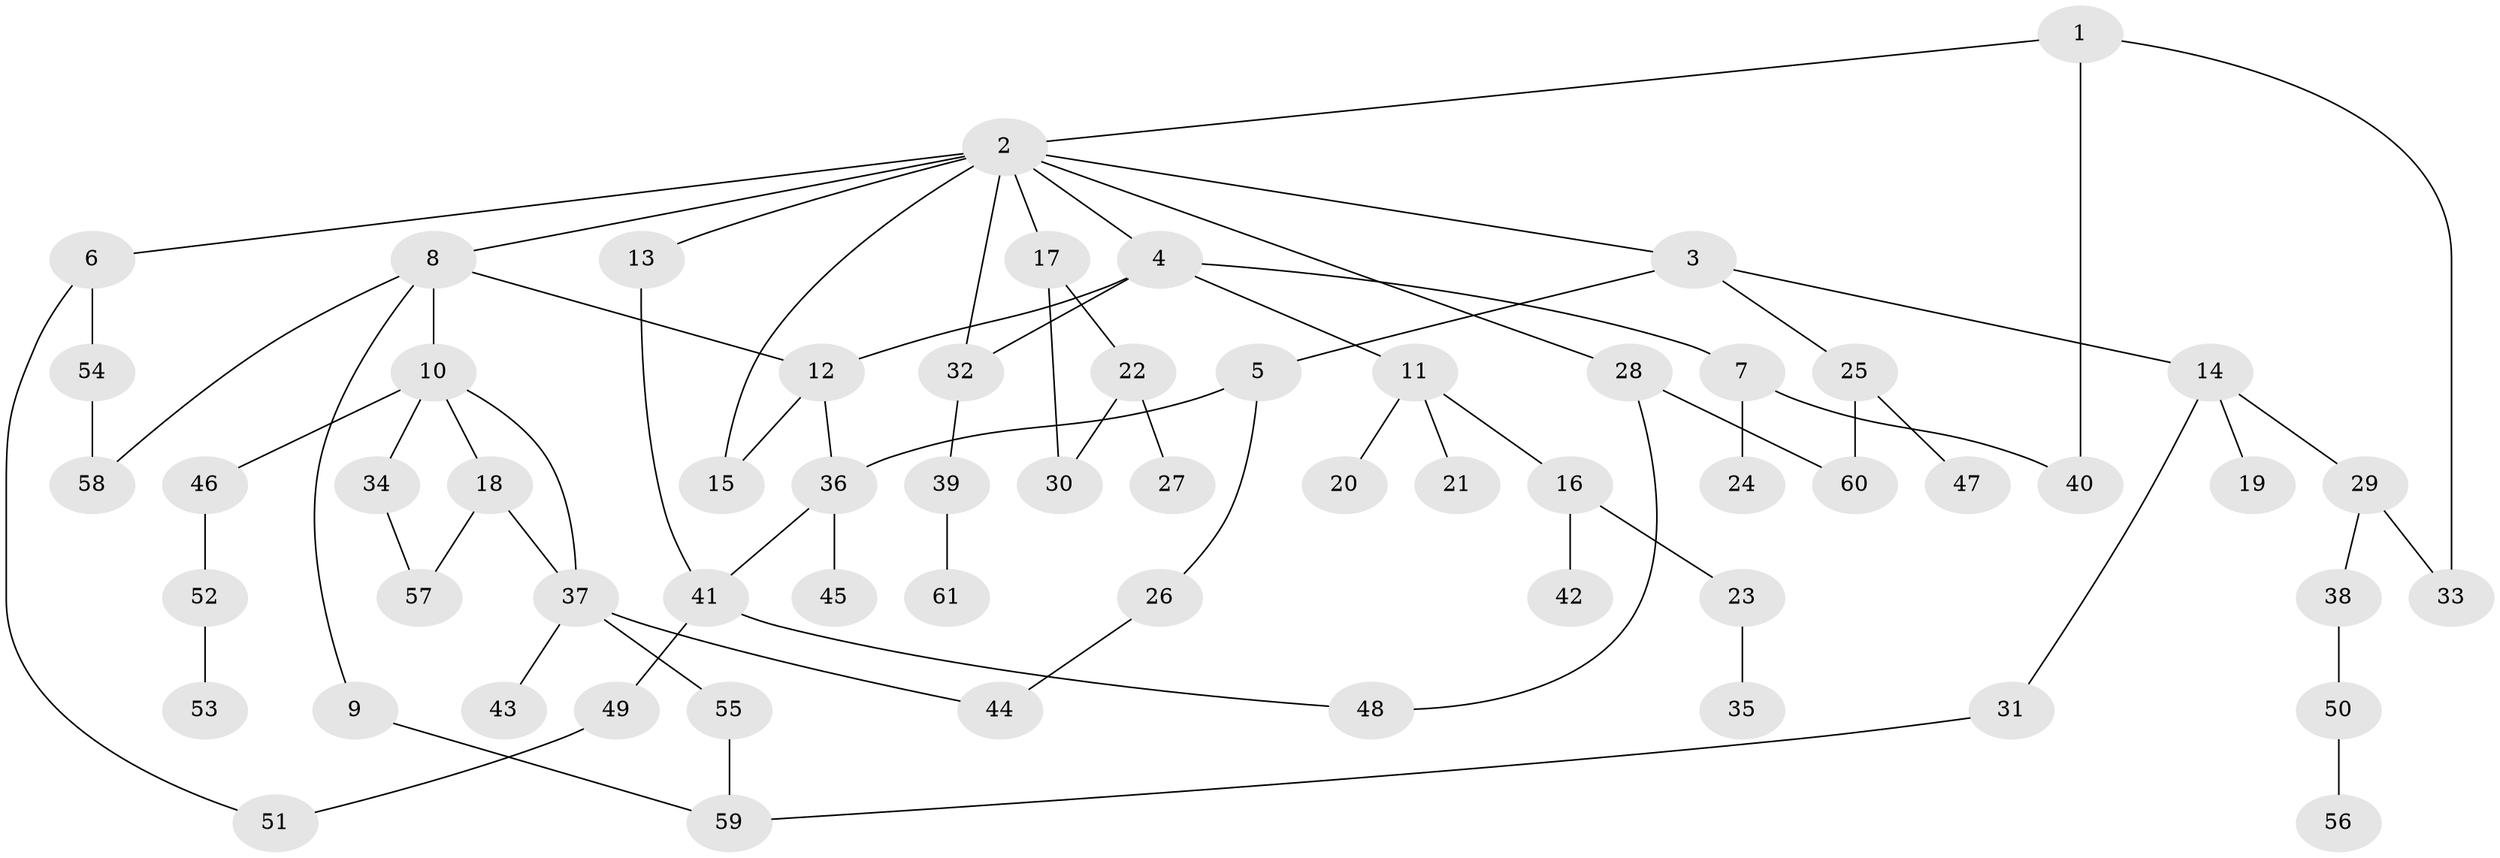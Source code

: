 // coarse degree distribution, {3: 0.18421052631578946, 10: 0.02631578947368421, 5: 0.07894736842105263, 7: 0.02631578947368421, 4: 0.07894736842105263, 2: 0.2894736842105263, 1: 0.2894736842105263, 6: 0.02631578947368421}
// Generated by graph-tools (version 1.1) at 2025/41/03/06/25 10:41:26]
// undirected, 61 vertices, 77 edges
graph export_dot {
graph [start="1"]
  node [color=gray90,style=filled];
  1;
  2;
  3;
  4;
  5;
  6;
  7;
  8;
  9;
  10;
  11;
  12;
  13;
  14;
  15;
  16;
  17;
  18;
  19;
  20;
  21;
  22;
  23;
  24;
  25;
  26;
  27;
  28;
  29;
  30;
  31;
  32;
  33;
  34;
  35;
  36;
  37;
  38;
  39;
  40;
  41;
  42;
  43;
  44;
  45;
  46;
  47;
  48;
  49;
  50;
  51;
  52;
  53;
  54;
  55;
  56;
  57;
  58;
  59;
  60;
  61;
  1 -- 2;
  1 -- 33;
  1 -- 40;
  2 -- 3;
  2 -- 4;
  2 -- 6;
  2 -- 8;
  2 -- 13;
  2 -- 15;
  2 -- 17;
  2 -- 28;
  2 -- 32;
  3 -- 5;
  3 -- 14;
  3 -- 25;
  4 -- 7;
  4 -- 11;
  4 -- 12;
  4 -- 32;
  5 -- 26;
  5 -- 36;
  6 -- 54;
  6 -- 51;
  7 -- 24;
  7 -- 40;
  8 -- 9;
  8 -- 10;
  8 -- 58;
  8 -- 12;
  9 -- 59;
  10 -- 18;
  10 -- 34;
  10 -- 46;
  10 -- 37;
  11 -- 16;
  11 -- 20;
  11 -- 21;
  12 -- 36;
  12 -- 15;
  13 -- 41;
  14 -- 19;
  14 -- 29;
  14 -- 31;
  16 -- 23;
  16 -- 42;
  17 -- 22;
  17 -- 30;
  18 -- 37;
  18 -- 57;
  22 -- 27;
  22 -- 30;
  23 -- 35;
  25 -- 47;
  25 -- 60;
  26 -- 44;
  28 -- 60;
  28 -- 48;
  29 -- 38;
  29 -- 33;
  31 -- 59;
  32 -- 39;
  34 -- 57;
  36 -- 45;
  36 -- 41;
  37 -- 43;
  37 -- 44;
  37 -- 55;
  38 -- 50;
  39 -- 61;
  41 -- 48;
  41 -- 49;
  46 -- 52;
  49 -- 51;
  50 -- 56;
  52 -- 53;
  54 -- 58;
  55 -- 59;
}
